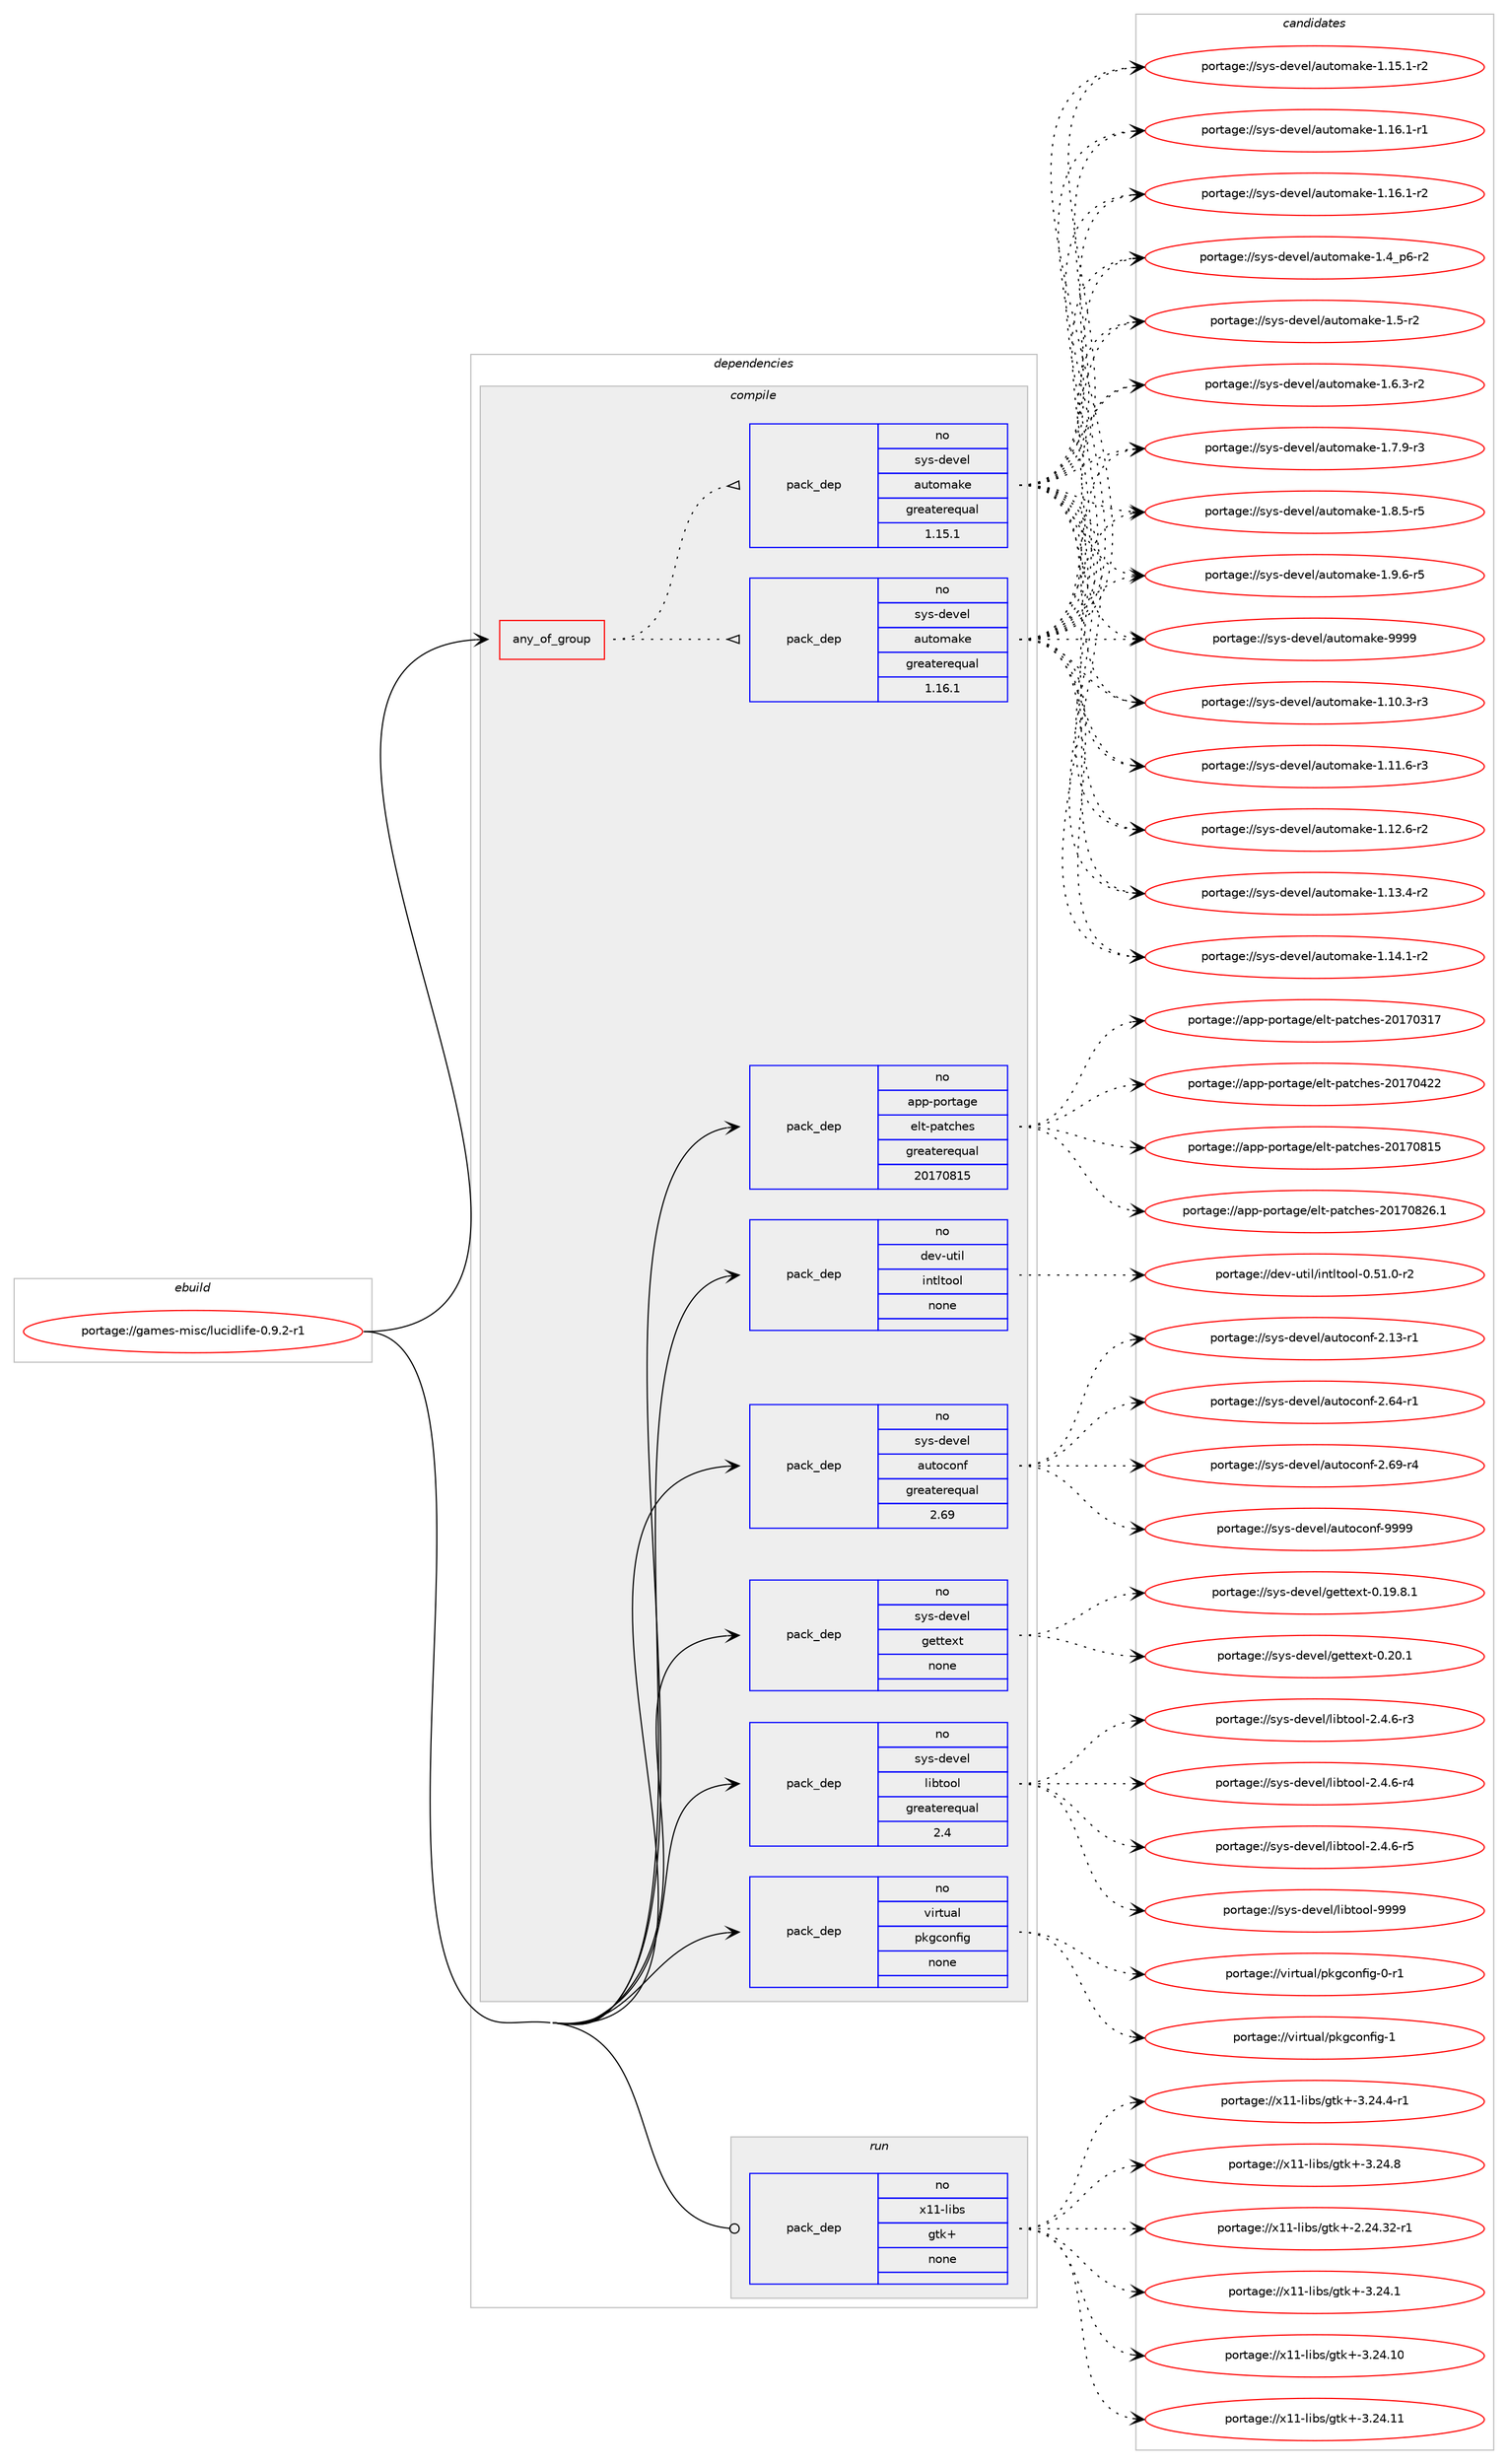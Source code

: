 digraph prolog {

# *************
# Graph options
# *************

newrank=true;
concentrate=true;
compound=true;
graph [rankdir=LR,fontname=Helvetica,fontsize=10,ranksep=1.5];#, ranksep=2.5, nodesep=0.2];
edge  [arrowhead=vee];
node  [fontname=Helvetica,fontsize=10];

# **********
# The ebuild
# **********

subgraph cluster_leftcol {
color=gray;
rank=same;
label=<<i>ebuild</i>>;
id [label="portage://games-misc/lucidlife-0.9.2-r1", color=red, width=4, href="../games-misc/lucidlife-0.9.2-r1.svg"];
}

# ****************
# The dependencies
# ****************

subgraph cluster_midcol {
color=gray;
label=<<i>dependencies</i>>;
subgraph cluster_compile {
fillcolor="#eeeeee";
style=filled;
label=<<i>compile</i>>;
subgraph any3902 {
dependency274112 [label=<<TABLE BORDER="0" CELLBORDER="1" CELLSPACING="0" CELLPADDING="4"><TR><TD CELLPADDING="10">any_of_group</TD></TR></TABLE>>, shape=none, color=red];subgraph pack196666 {
dependency274113 [label=<<TABLE BORDER="0" CELLBORDER="1" CELLSPACING="0" CELLPADDING="4" WIDTH="220"><TR><TD ROWSPAN="6" CELLPADDING="30">pack_dep</TD></TR><TR><TD WIDTH="110">no</TD></TR><TR><TD>sys-devel</TD></TR><TR><TD>automake</TD></TR><TR><TD>greaterequal</TD></TR><TR><TD>1.16.1</TD></TR></TABLE>>, shape=none, color=blue];
}
dependency274112:e -> dependency274113:w [weight=20,style="dotted",arrowhead="oinv"];
subgraph pack196667 {
dependency274114 [label=<<TABLE BORDER="0" CELLBORDER="1" CELLSPACING="0" CELLPADDING="4" WIDTH="220"><TR><TD ROWSPAN="6" CELLPADDING="30">pack_dep</TD></TR><TR><TD WIDTH="110">no</TD></TR><TR><TD>sys-devel</TD></TR><TR><TD>automake</TD></TR><TR><TD>greaterequal</TD></TR><TR><TD>1.15.1</TD></TR></TABLE>>, shape=none, color=blue];
}
dependency274112:e -> dependency274114:w [weight=20,style="dotted",arrowhead="oinv"];
}
id:e -> dependency274112:w [weight=20,style="solid",arrowhead="vee"];
subgraph pack196668 {
dependency274115 [label=<<TABLE BORDER="0" CELLBORDER="1" CELLSPACING="0" CELLPADDING="4" WIDTH="220"><TR><TD ROWSPAN="6" CELLPADDING="30">pack_dep</TD></TR><TR><TD WIDTH="110">no</TD></TR><TR><TD>app-portage</TD></TR><TR><TD>elt-patches</TD></TR><TR><TD>greaterequal</TD></TR><TR><TD>20170815</TD></TR></TABLE>>, shape=none, color=blue];
}
id:e -> dependency274115:w [weight=20,style="solid",arrowhead="vee"];
subgraph pack196669 {
dependency274116 [label=<<TABLE BORDER="0" CELLBORDER="1" CELLSPACING="0" CELLPADDING="4" WIDTH="220"><TR><TD ROWSPAN="6" CELLPADDING="30">pack_dep</TD></TR><TR><TD WIDTH="110">no</TD></TR><TR><TD>dev-util</TD></TR><TR><TD>intltool</TD></TR><TR><TD>none</TD></TR><TR><TD></TD></TR></TABLE>>, shape=none, color=blue];
}
id:e -> dependency274116:w [weight=20,style="solid",arrowhead="vee"];
subgraph pack196670 {
dependency274117 [label=<<TABLE BORDER="0" CELLBORDER="1" CELLSPACING="0" CELLPADDING="4" WIDTH="220"><TR><TD ROWSPAN="6" CELLPADDING="30">pack_dep</TD></TR><TR><TD WIDTH="110">no</TD></TR><TR><TD>sys-devel</TD></TR><TR><TD>autoconf</TD></TR><TR><TD>greaterequal</TD></TR><TR><TD>2.69</TD></TR></TABLE>>, shape=none, color=blue];
}
id:e -> dependency274117:w [weight=20,style="solid",arrowhead="vee"];
subgraph pack196671 {
dependency274118 [label=<<TABLE BORDER="0" CELLBORDER="1" CELLSPACING="0" CELLPADDING="4" WIDTH="220"><TR><TD ROWSPAN="6" CELLPADDING="30">pack_dep</TD></TR><TR><TD WIDTH="110">no</TD></TR><TR><TD>sys-devel</TD></TR><TR><TD>gettext</TD></TR><TR><TD>none</TD></TR><TR><TD></TD></TR></TABLE>>, shape=none, color=blue];
}
id:e -> dependency274118:w [weight=20,style="solid",arrowhead="vee"];
subgraph pack196672 {
dependency274119 [label=<<TABLE BORDER="0" CELLBORDER="1" CELLSPACING="0" CELLPADDING="4" WIDTH="220"><TR><TD ROWSPAN="6" CELLPADDING="30">pack_dep</TD></TR><TR><TD WIDTH="110">no</TD></TR><TR><TD>sys-devel</TD></TR><TR><TD>libtool</TD></TR><TR><TD>greaterequal</TD></TR><TR><TD>2.4</TD></TR></TABLE>>, shape=none, color=blue];
}
id:e -> dependency274119:w [weight=20,style="solid",arrowhead="vee"];
subgraph pack196673 {
dependency274120 [label=<<TABLE BORDER="0" CELLBORDER="1" CELLSPACING="0" CELLPADDING="4" WIDTH="220"><TR><TD ROWSPAN="6" CELLPADDING="30">pack_dep</TD></TR><TR><TD WIDTH="110">no</TD></TR><TR><TD>virtual</TD></TR><TR><TD>pkgconfig</TD></TR><TR><TD>none</TD></TR><TR><TD></TD></TR></TABLE>>, shape=none, color=blue];
}
id:e -> dependency274120:w [weight=20,style="solid",arrowhead="vee"];
}
subgraph cluster_compileandrun {
fillcolor="#eeeeee";
style=filled;
label=<<i>compile and run</i>>;
}
subgraph cluster_run {
fillcolor="#eeeeee";
style=filled;
label=<<i>run</i>>;
subgraph pack196674 {
dependency274121 [label=<<TABLE BORDER="0" CELLBORDER="1" CELLSPACING="0" CELLPADDING="4" WIDTH="220"><TR><TD ROWSPAN="6" CELLPADDING="30">pack_dep</TD></TR><TR><TD WIDTH="110">no</TD></TR><TR><TD>x11-libs</TD></TR><TR><TD>gtk+</TD></TR><TR><TD>none</TD></TR><TR><TD></TD></TR></TABLE>>, shape=none, color=blue];
}
id:e -> dependency274121:w [weight=20,style="solid",arrowhead="odot"];
}
}

# **************
# The candidates
# **************

subgraph cluster_choices {
rank=same;
color=gray;
label=<<i>candidates</i>>;

subgraph choice196666 {
color=black;
nodesep=1;
choiceportage11512111545100101118101108479711711611110997107101454946494846514511451 [label="portage://sys-devel/automake-1.10.3-r3", color=red, width=4,href="../sys-devel/automake-1.10.3-r3.svg"];
choiceportage11512111545100101118101108479711711611110997107101454946494946544511451 [label="portage://sys-devel/automake-1.11.6-r3", color=red, width=4,href="../sys-devel/automake-1.11.6-r3.svg"];
choiceportage11512111545100101118101108479711711611110997107101454946495046544511450 [label="portage://sys-devel/automake-1.12.6-r2", color=red, width=4,href="../sys-devel/automake-1.12.6-r2.svg"];
choiceportage11512111545100101118101108479711711611110997107101454946495146524511450 [label="portage://sys-devel/automake-1.13.4-r2", color=red, width=4,href="../sys-devel/automake-1.13.4-r2.svg"];
choiceportage11512111545100101118101108479711711611110997107101454946495246494511450 [label="portage://sys-devel/automake-1.14.1-r2", color=red, width=4,href="../sys-devel/automake-1.14.1-r2.svg"];
choiceportage11512111545100101118101108479711711611110997107101454946495346494511450 [label="portage://sys-devel/automake-1.15.1-r2", color=red, width=4,href="../sys-devel/automake-1.15.1-r2.svg"];
choiceportage11512111545100101118101108479711711611110997107101454946495446494511449 [label="portage://sys-devel/automake-1.16.1-r1", color=red, width=4,href="../sys-devel/automake-1.16.1-r1.svg"];
choiceportage11512111545100101118101108479711711611110997107101454946495446494511450 [label="portage://sys-devel/automake-1.16.1-r2", color=red, width=4,href="../sys-devel/automake-1.16.1-r2.svg"];
choiceportage115121115451001011181011084797117116111109971071014549465295112544511450 [label="portage://sys-devel/automake-1.4_p6-r2", color=red, width=4,href="../sys-devel/automake-1.4_p6-r2.svg"];
choiceportage11512111545100101118101108479711711611110997107101454946534511450 [label="portage://sys-devel/automake-1.5-r2", color=red, width=4,href="../sys-devel/automake-1.5-r2.svg"];
choiceportage115121115451001011181011084797117116111109971071014549465446514511450 [label="portage://sys-devel/automake-1.6.3-r2", color=red, width=4,href="../sys-devel/automake-1.6.3-r2.svg"];
choiceportage115121115451001011181011084797117116111109971071014549465546574511451 [label="portage://sys-devel/automake-1.7.9-r3", color=red, width=4,href="../sys-devel/automake-1.7.9-r3.svg"];
choiceportage115121115451001011181011084797117116111109971071014549465646534511453 [label="portage://sys-devel/automake-1.8.5-r5", color=red, width=4,href="../sys-devel/automake-1.8.5-r5.svg"];
choiceportage115121115451001011181011084797117116111109971071014549465746544511453 [label="portage://sys-devel/automake-1.9.6-r5", color=red, width=4,href="../sys-devel/automake-1.9.6-r5.svg"];
choiceportage115121115451001011181011084797117116111109971071014557575757 [label="portage://sys-devel/automake-9999", color=red, width=4,href="../sys-devel/automake-9999.svg"];
dependency274113:e -> choiceportage11512111545100101118101108479711711611110997107101454946494846514511451:w [style=dotted,weight="100"];
dependency274113:e -> choiceportage11512111545100101118101108479711711611110997107101454946494946544511451:w [style=dotted,weight="100"];
dependency274113:e -> choiceportage11512111545100101118101108479711711611110997107101454946495046544511450:w [style=dotted,weight="100"];
dependency274113:e -> choiceportage11512111545100101118101108479711711611110997107101454946495146524511450:w [style=dotted,weight="100"];
dependency274113:e -> choiceportage11512111545100101118101108479711711611110997107101454946495246494511450:w [style=dotted,weight="100"];
dependency274113:e -> choiceportage11512111545100101118101108479711711611110997107101454946495346494511450:w [style=dotted,weight="100"];
dependency274113:e -> choiceportage11512111545100101118101108479711711611110997107101454946495446494511449:w [style=dotted,weight="100"];
dependency274113:e -> choiceportage11512111545100101118101108479711711611110997107101454946495446494511450:w [style=dotted,weight="100"];
dependency274113:e -> choiceportage115121115451001011181011084797117116111109971071014549465295112544511450:w [style=dotted,weight="100"];
dependency274113:e -> choiceportage11512111545100101118101108479711711611110997107101454946534511450:w [style=dotted,weight="100"];
dependency274113:e -> choiceportage115121115451001011181011084797117116111109971071014549465446514511450:w [style=dotted,weight="100"];
dependency274113:e -> choiceportage115121115451001011181011084797117116111109971071014549465546574511451:w [style=dotted,weight="100"];
dependency274113:e -> choiceportage115121115451001011181011084797117116111109971071014549465646534511453:w [style=dotted,weight="100"];
dependency274113:e -> choiceportage115121115451001011181011084797117116111109971071014549465746544511453:w [style=dotted,weight="100"];
dependency274113:e -> choiceportage115121115451001011181011084797117116111109971071014557575757:w [style=dotted,weight="100"];
}
subgraph choice196667 {
color=black;
nodesep=1;
choiceportage11512111545100101118101108479711711611110997107101454946494846514511451 [label="portage://sys-devel/automake-1.10.3-r3", color=red, width=4,href="../sys-devel/automake-1.10.3-r3.svg"];
choiceportage11512111545100101118101108479711711611110997107101454946494946544511451 [label="portage://sys-devel/automake-1.11.6-r3", color=red, width=4,href="../sys-devel/automake-1.11.6-r3.svg"];
choiceportage11512111545100101118101108479711711611110997107101454946495046544511450 [label="portage://sys-devel/automake-1.12.6-r2", color=red, width=4,href="../sys-devel/automake-1.12.6-r2.svg"];
choiceportage11512111545100101118101108479711711611110997107101454946495146524511450 [label="portage://sys-devel/automake-1.13.4-r2", color=red, width=4,href="../sys-devel/automake-1.13.4-r2.svg"];
choiceportage11512111545100101118101108479711711611110997107101454946495246494511450 [label="portage://sys-devel/automake-1.14.1-r2", color=red, width=4,href="../sys-devel/automake-1.14.1-r2.svg"];
choiceportage11512111545100101118101108479711711611110997107101454946495346494511450 [label="portage://sys-devel/automake-1.15.1-r2", color=red, width=4,href="../sys-devel/automake-1.15.1-r2.svg"];
choiceportage11512111545100101118101108479711711611110997107101454946495446494511449 [label="portage://sys-devel/automake-1.16.1-r1", color=red, width=4,href="../sys-devel/automake-1.16.1-r1.svg"];
choiceportage11512111545100101118101108479711711611110997107101454946495446494511450 [label="portage://sys-devel/automake-1.16.1-r2", color=red, width=4,href="../sys-devel/automake-1.16.1-r2.svg"];
choiceportage115121115451001011181011084797117116111109971071014549465295112544511450 [label="portage://sys-devel/automake-1.4_p6-r2", color=red, width=4,href="../sys-devel/automake-1.4_p6-r2.svg"];
choiceportage11512111545100101118101108479711711611110997107101454946534511450 [label="portage://sys-devel/automake-1.5-r2", color=red, width=4,href="../sys-devel/automake-1.5-r2.svg"];
choiceportage115121115451001011181011084797117116111109971071014549465446514511450 [label="portage://sys-devel/automake-1.6.3-r2", color=red, width=4,href="../sys-devel/automake-1.6.3-r2.svg"];
choiceportage115121115451001011181011084797117116111109971071014549465546574511451 [label="portage://sys-devel/automake-1.7.9-r3", color=red, width=4,href="../sys-devel/automake-1.7.9-r3.svg"];
choiceportage115121115451001011181011084797117116111109971071014549465646534511453 [label="portage://sys-devel/automake-1.8.5-r5", color=red, width=4,href="../sys-devel/automake-1.8.5-r5.svg"];
choiceportage115121115451001011181011084797117116111109971071014549465746544511453 [label="portage://sys-devel/automake-1.9.6-r5", color=red, width=4,href="../sys-devel/automake-1.9.6-r5.svg"];
choiceportage115121115451001011181011084797117116111109971071014557575757 [label="portage://sys-devel/automake-9999", color=red, width=4,href="../sys-devel/automake-9999.svg"];
dependency274114:e -> choiceportage11512111545100101118101108479711711611110997107101454946494846514511451:w [style=dotted,weight="100"];
dependency274114:e -> choiceportage11512111545100101118101108479711711611110997107101454946494946544511451:w [style=dotted,weight="100"];
dependency274114:e -> choiceportage11512111545100101118101108479711711611110997107101454946495046544511450:w [style=dotted,weight="100"];
dependency274114:e -> choiceportage11512111545100101118101108479711711611110997107101454946495146524511450:w [style=dotted,weight="100"];
dependency274114:e -> choiceportage11512111545100101118101108479711711611110997107101454946495246494511450:w [style=dotted,weight="100"];
dependency274114:e -> choiceportage11512111545100101118101108479711711611110997107101454946495346494511450:w [style=dotted,weight="100"];
dependency274114:e -> choiceportage11512111545100101118101108479711711611110997107101454946495446494511449:w [style=dotted,weight="100"];
dependency274114:e -> choiceportage11512111545100101118101108479711711611110997107101454946495446494511450:w [style=dotted,weight="100"];
dependency274114:e -> choiceportage115121115451001011181011084797117116111109971071014549465295112544511450:w [style=dotted,weight="100"];
dependency274114:e -> choiceportage11512111545100101118101108479711711611110997107101454946534511450:w [style=dotted,weight="100"];
dependency274114:e -> choiceportage115121115451001011181011084797117116111109971071014549465446514511450:w [style=dotted,weight="100"];
dependency274114:e -> choiceportage115121115451001011181011084797117116111109971071014549465546574511451:w [style=dotted,weight="100"];
dependency274114:e -> choiceportage115121115451001011181011084797117116111109971071014549465646534511453:w [style=dotted,weight="100"];
dependency274114:e -> choiceportage115121115451001011181011084797117116111109971071014549465746544511453:w [style=dotted,weight="100"];
dependency274114:e -> choiceportage115121115451001011181011084797117116111109971071014557575757:w [style=dotted,weight="100"];
}
subgraph choice196668 {
color=black;
nodesep=1;
choiceportage97112112451121111141169710310147101108116451129711699104101115455048495548514955 [label="portage://app-portage/elt-patches-20170317", color=red, width=4,href="../app-portage/elt-patches-20170317.svg"];
choiceportage97112112451121111141169710310147101108116451129711699104101115455048495548525050 [label="portage://app-portage/elt-patches-20170422", color=red, width=4,href="../app-portage/elt-patches-20170422.svg"];
choiceportage97112112451121111141169710310147101108116451129711699104101115455048495548564953 [label="portage://app-portage/elt-patches-20170815", color=red, width=4,href="../app-portage/elt-patches-20170815.svg"];
choiceportage971121124511211111411697103101471011081164511297116991041011154550484955485650544649 [label="portage://app-portage/elt-patches-20170826.1", color=red, width=4,href="../app-portage/elt-patches-20170826.1.svg"];
dependency274115:e -> choiceportage97112112451121111141169710310147101108116451129711699104101115455048495548514955:w [style=dotted,weight="100"];
dependency274115:e -> choiceportage97112112451121111141169710310147101108116451129711699104101115455048495548525050:w [style=dotted,weight="100"];
dependency274115:e -> choiceportage97112112451121111141169710310147101108116451129711699104101115455048495548564953:w [style=dotted,weight="100"];
dependency274115:e -> choiceportage971121124511211111411697103101471011081164511297116991041011154550484955485650544649:w [style=dotted,weight="100"];
}
subgraph choice196669 {
color=black;
nodesep=1;
choiceportage1001011184511711610510847105110116108116111111108454846534946484511450 [label="portage://dev-util/intltool-0.51.0-r2", color=red, width=4,href="../dev-util/intltool-0.51.0-r2.svg"];
dependency274116:e -> choiceportage1001011184511711610510847105110116108116111111108454846534946484511450:w [style=dotted,weight="100"];
}
subgraph choice196670 {
color=black;
nodesep=1;
choiceportage1151211154510010111810110847971171161119911111010245504649514511449 [label="portage://sys-devel/autoconf-2.13-r1", color=red, width=4,href="../sys-devel/autoconf-2.13-r1.svg"];
choiceportage1151211154510010111810110847971171161119911111010245504654524511449 [label="portage://sys-devel/autoconf-2.64-r1", color=red, width=4,href="../sys-devel/autoconf-2.64-r1.svg"];
choiceportage1151211154510010111810110847971171161119911111010245504654574511452 [label="portage://sys-devel/autoconf-2.69-r4", color=red, width=4,href="../sys-devel/autoconf-2.69-r4.svg"];
choiceportage115121115451001011181011084797117116111991111101024557575757 [label="portage://sys-devel/autoconf-9999", color=red, width=4,href="../sys-devel/autoconf-9999.svg"];
dependency274117:e -> choiceportage1151211154510010111810110847971171161119911111010245504649514511449:w [style=dotted,weight="100"];
dependency274117:e -> choiceportage1151211154510010111810110847971171161119911111010245504654524511449:w [style=dotted,weight="100"];
dependency274117:e -> choiceportage1151211154510010111810110847971171161119911111010245504654574511452:w [style=dotted,weight="100"];
dependency274117:e -> choiceportage115121115451001011181011084797117116111991111101024557575757:w [style=dotted,weight="100"];
}
subgraph choice196671 {
color=black;
nodesep=1;
choiceportage1151211154510010111810110847103101116116101120116454846495746564649 [label="portage://sys-devel/gettext-0.19.8.1", color=red, width=4,href="../sys-devel/gettext-0.19.8.1.svg"];
choiceportage115121115451001011181011084710310111611610112011645484650484649 [label="portage://sys-devel/gettext-0.20.1", color=red, width=4,href="../sys-devel/gettext-0.20.1.svg"];
dependency274118:e -> choiceportage1151211154510010111810110847103101116116101120116454846495746564649:w [style=dotted,weight="100"];
dependency274118:e -> choiceportage115121115451001011181011084710310111611610112011645484650484649:w [style=dotted,weight="100"];
}
subgraph choice196672 {
color=black;
nodesep=1;
choiceportage1151211154510010111810110847108105981161111111084550465246544511451 [label="portage://sys-devel/libtool-2.4.6-r3", color=red, width=4,href="../sys-devel/libtool-2.4.6-r3.svg"];
choiceportage1151211154510010111810110847108105981161111111084550465246544511452 [label="portage://sys-devel/libtool-2.4.6-r4", color=red, width=4,href="../sys-devel/libtool-2.4.6-r4.svg"];
choiceportage1151211154510010111810110847108105981161111111084550465246544511453 [label="portage://sys-devel/libtool-2.4.6-r5", color=red, width=4,href="../sys-devel/libtool-2.4.6-r5.svg"];
choiceportage1151211154510010111810110847108105981161111111084557575757 [label="portage://sys-devel/libtool-9999", color=red, width=4,href="../sys-devel/libtool-9999.svg"];
dependency274119:e -> choiceportage1151211154510010111810110847108105981161111111084550465246544511451:w [style=dotted,weight="100"];
dependency274119:e -> choiceportage1151211154510010111810110847108105981161111111084550465246544511452:w [style=dotted,weight="100"];
dependency274119:e -> choiceportage1151211154510010111810110847108105981161111111084550465246544511453:w [style=dotted,weight="100"];
dependency274119:e -> choiceportage1151211154510010111810110847108105981161111111084557575757:w [style=dotted,weight="100"];
}
subgraph choice196673 {
color=black;
nodesep=1;
choiceportage11810511411611797108471121071039911111010210510345484511449 [label="portage://virtual/pkgconfig-0-r1", color=red, width=4,href="../virtual/pkgconfig-0-r1.svg"];
choiceportage1181051141161179710847112107103991111101021051034549 [label="portage://virtual/pkgconfig-1", color=red, width=4,href="../virtual/pkgconfig-1.svg"];
dependency274120:e -> choiceportage11810511411611797108471121071039911111010210510345484511449:w [style=dotted,weight="100"];
dependency274120:e -> choiceportage1181051141161179710847112107103991111101021051034549:w [style=dotted,weight="100"];
}
subgraph choice196674 {
color=black;
nodesep=1;
choiceportage12049494510810598115471031161074345504650524651504511449 [label="portage://x11-libs/gtk+-2.24.32-r1", color=red, width=4,href="../x11-libs/gtk+-2.24.32-r1.svg"];
choiceportage12049494510810598115471031161074345514650524649 [label="portage://x11-libs/gtk+-3.24.1", color=red, width=4,href="../x11-libs/gtk+-3.24.1.svg"];
choiceportage1204949451081059811547103116107434551465052464948 [label="portage://x11-libs/gtk+-3.24.10", color=red, width=4,href="../x11-libs/gtk+-3.24.10.svg"];
choiceportage1204949451081059811547103116107434551465052464949 [label="portage://x11-libs/gtk+-3.24.11", color=red, width=4,href="../x11-libs/gtk+-3.24.11.svg"];
choiceportage120494945108105981154710311610743455146505246524511449 [label="portage://x11-libs/gtk+-3.24.4-r1", color=red, width=4,href="../x11-libs/gtk+-3.24.4-r1.svg"];
choiceportage12049494510810598115471031161074345514650524656 [label="portage://x11-libs/gtk+-3.24.8", color=red, width=4,href="../x11-libs/gtk+-3.24.8.svg"];
dependency274121:e -> choiceportage12049494510810598115471031161074345504650524651504511449:w [style=dotted,weight="100"];
dependency274121:e -> choiceportage12049494510810598115471031161074345514650524649:w [style=dotted,weight="100"];
dependency274121:e -> choiceportage1204949451081059811547103116107434551465052464948:w [style=dotted,weight="100"];
dependency274121:e -> choiceportage1204949451081059811547103116107434551465052464949:w [style=dotted,weight="100"];
dependency274121:e -> choiceportage120494945108105981154710311610743455146505246524511449:w [style=dotted,weight="100"];
dependency274121:e -> choiceportage12049494510810598115471031161074345514650524656:w [style=dotted,weight="100"];
}
}

}
